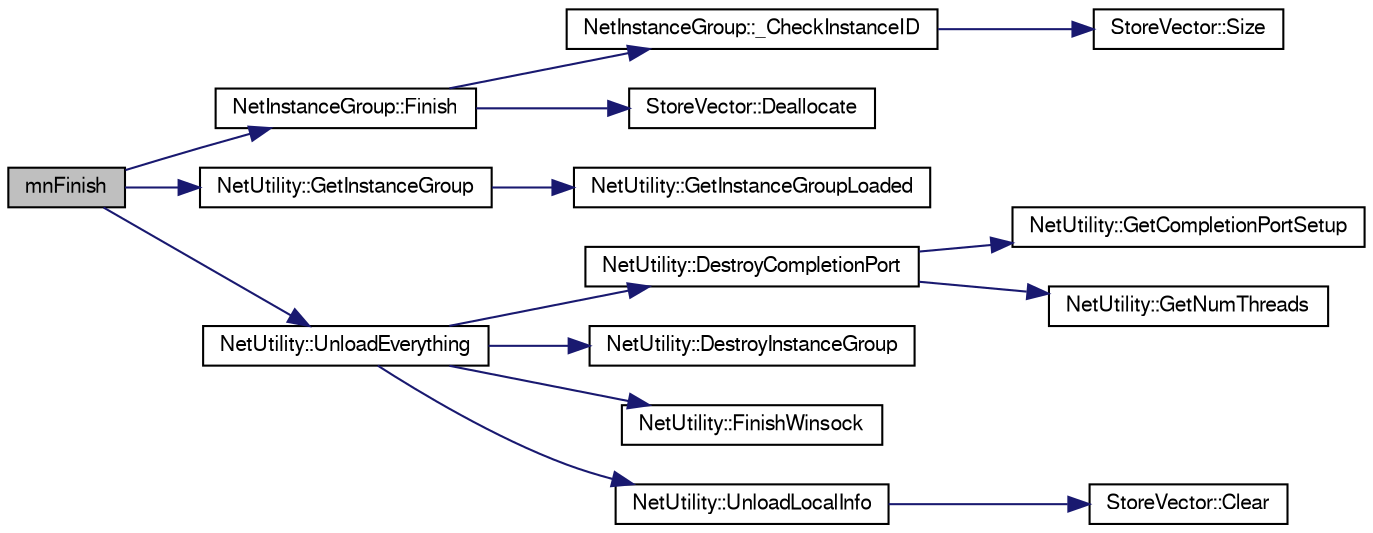 digraph G
{
  edge [fontname="FreeSans",fontsize="10",labelfontname="FreeSans",labelfontsize="10"];
  node [fontname="FreeSans",fontsize="10",shape=record];
  rankdir=LR;
  Node1 [label="mnFinish",height=0.2,width=0.4,color="black", fillcolor="grey75", style="filled" fontcolor="black"];
  Node1 -> Node2 [color="midnightblue",fontsize="10",style="solid",fontname="FreeSans"];
  Node2 [label="NetInstanceGroup::Finish",height=0.2,width=0.4,color="black", fillcolor="white", style="filled",URL="$class_net_instance_group.html#ae9f64a65e9d9c889f513ee37aab283bc"];
  Node2 -> Node3 [color="midnightblue",fontsize="10",style="solid",fontname="FreeSans"];
  Node3 [label="NetInstanceGroup::_CheckInstanceID",height=0.2,width=0.4,color="black", fillcolor="white", style="filled",URL="$class_net_instance_group.html#a4cfea09f75bf5e94bb68b30e38ba4fe3"];
  Node3 -> Node4 [color="midnightblue",fontsize="10",style="solid",fontname="FreeSans"];
  Node4 [label="StoreVector::Size",height=0.2,width=0.4,color="black", fillcolor="white", style="filled",URL="$class_store_vector.html#a161dc8c23affc6290c7dced3f1b77382"];
  Node2 -> Node5 [color="midnightblue",fontsize="10",style="solid",fontname="FreeSans"];
  Node5 [label="StoreVector::Deallocate",height=0.2,width=0.4,color="black", fillcolor="white", style="filled",URL="$class_store_vector.html#a751630e7121d73d21a1edad60b6a20fa"];
  Node1 -> Node6 [color="midnightblue",fontsize="10",style="solid",fontname="FreeSans"];
  Node6 [label="NetUtility::GetInstanceGroup",height=0.2,width=0.4,color="black", fillcolor="white", style="filled",URL="$class_net_utility.html#ae66ffeb5d6e0092c8bedc44f73392200"];
  Node6 -> Node7 [color="midnightblue",fontsize="10",style="solid",fontname="FreeSans"];
  Node7 [label="NetUtility::GetInstanceGroupLoaded",height=0.2,width=0.4,color="black", fillcolor="white", style="filled",URL="$class_net_utility.html#a32aef288e7a5b6d3bb0eb2fb52593d7d"];
  Node1 -> Node8 [color="midnightblue",fontsize="10",style="solid",fontname="FreeSans"];
  Node8 [label="NetUtility::UnloadEverything",height=0.2,width=0.4,color="black", fillcolor="white", style="filled",URL="$class_net_utility.html#a9f81602db0e4c48e6d9110a32cdf9bdd"];
  Node8 -> Node9 [color="midnightblue",fontsize="10",style="solid",fontname="FreeSans"];
  Node9 [label="NetUtility::DestroyCompletionPort",height=0.2,width=0.4,color="black", fillcolor="white", style="filled",URL="$class_net_utility.html#a1b2143157ad5b59658f8728cb05faa0c"];
  Node9 -> Node10 [color="midnightblue",fontsize="10",style="solid",fontname="FreeSans"];
  Node10 [label="NetUtility::GetCompletionPortSetup",height=0.2,width=0.4,color="black", fillcolor="white", style="filled",URL="$class_net_utility.html#af72b31d4be41360dae73248b3eff89ad"];
  Node9 -> Node11 [color="midnightblue",fontsize="10",style="solid",fontname="FreeSans"];
  Node11 [label="NetUtility::GetNumThreads",height=0.2,width=0.4,color="black", fillcolor="white", style="filled",URL="$class_net_utility.html#a9d121512c68efc81188462f1e0ed4a81"];
  Node8 -> Node12 [color="midnightblue",fontsize="10",style="solid",fontname="FreeSans"];
  Node12 [label="NetUtility::DestroyInstanceGroup",height=0.2,width=0.4,color="black", fillcolor="white", style="filled",URL="$class_net_utility.html#a485f7c662aa0f79182939d918d588f54"];
  Node8 -> Node13 [color="midnightblue",fontsize="10",style="solid",fontname="FreeSans"];
  Node13 [label="NetUtility::FinishWinsock",height=0.2,width=0.4,color="black", fillcolor="white", style="filled",URL="$class_net_utility.html#a5363d3bf71a3ed70376e1eda0f02f47a"];
  Node8 -> Node14 [color="midnightblue",fontsize="10",style="solid",fontname="FreeSans"];
  Node14 [label="NetUtility::UnloadLocalInfo",height=0.2,width=0.4,color="black", fillcolor="white", style="filled",URL="$class_net_utility.html#aec9d16aa859066548409b9b692077b49"];
  Node14 -> Node15 [color="midnightblue",fontsize="10",style="solid",fontname="FreeSans"];
  Node15 [label="StoreVector::Clear",height=0.2,width=0.4,color="black", fillcolor="white", style="filled",URL="$class_store_vector.html#af8d4e0f9a234f66dcb47ea6d3fc8b79e"];
}

